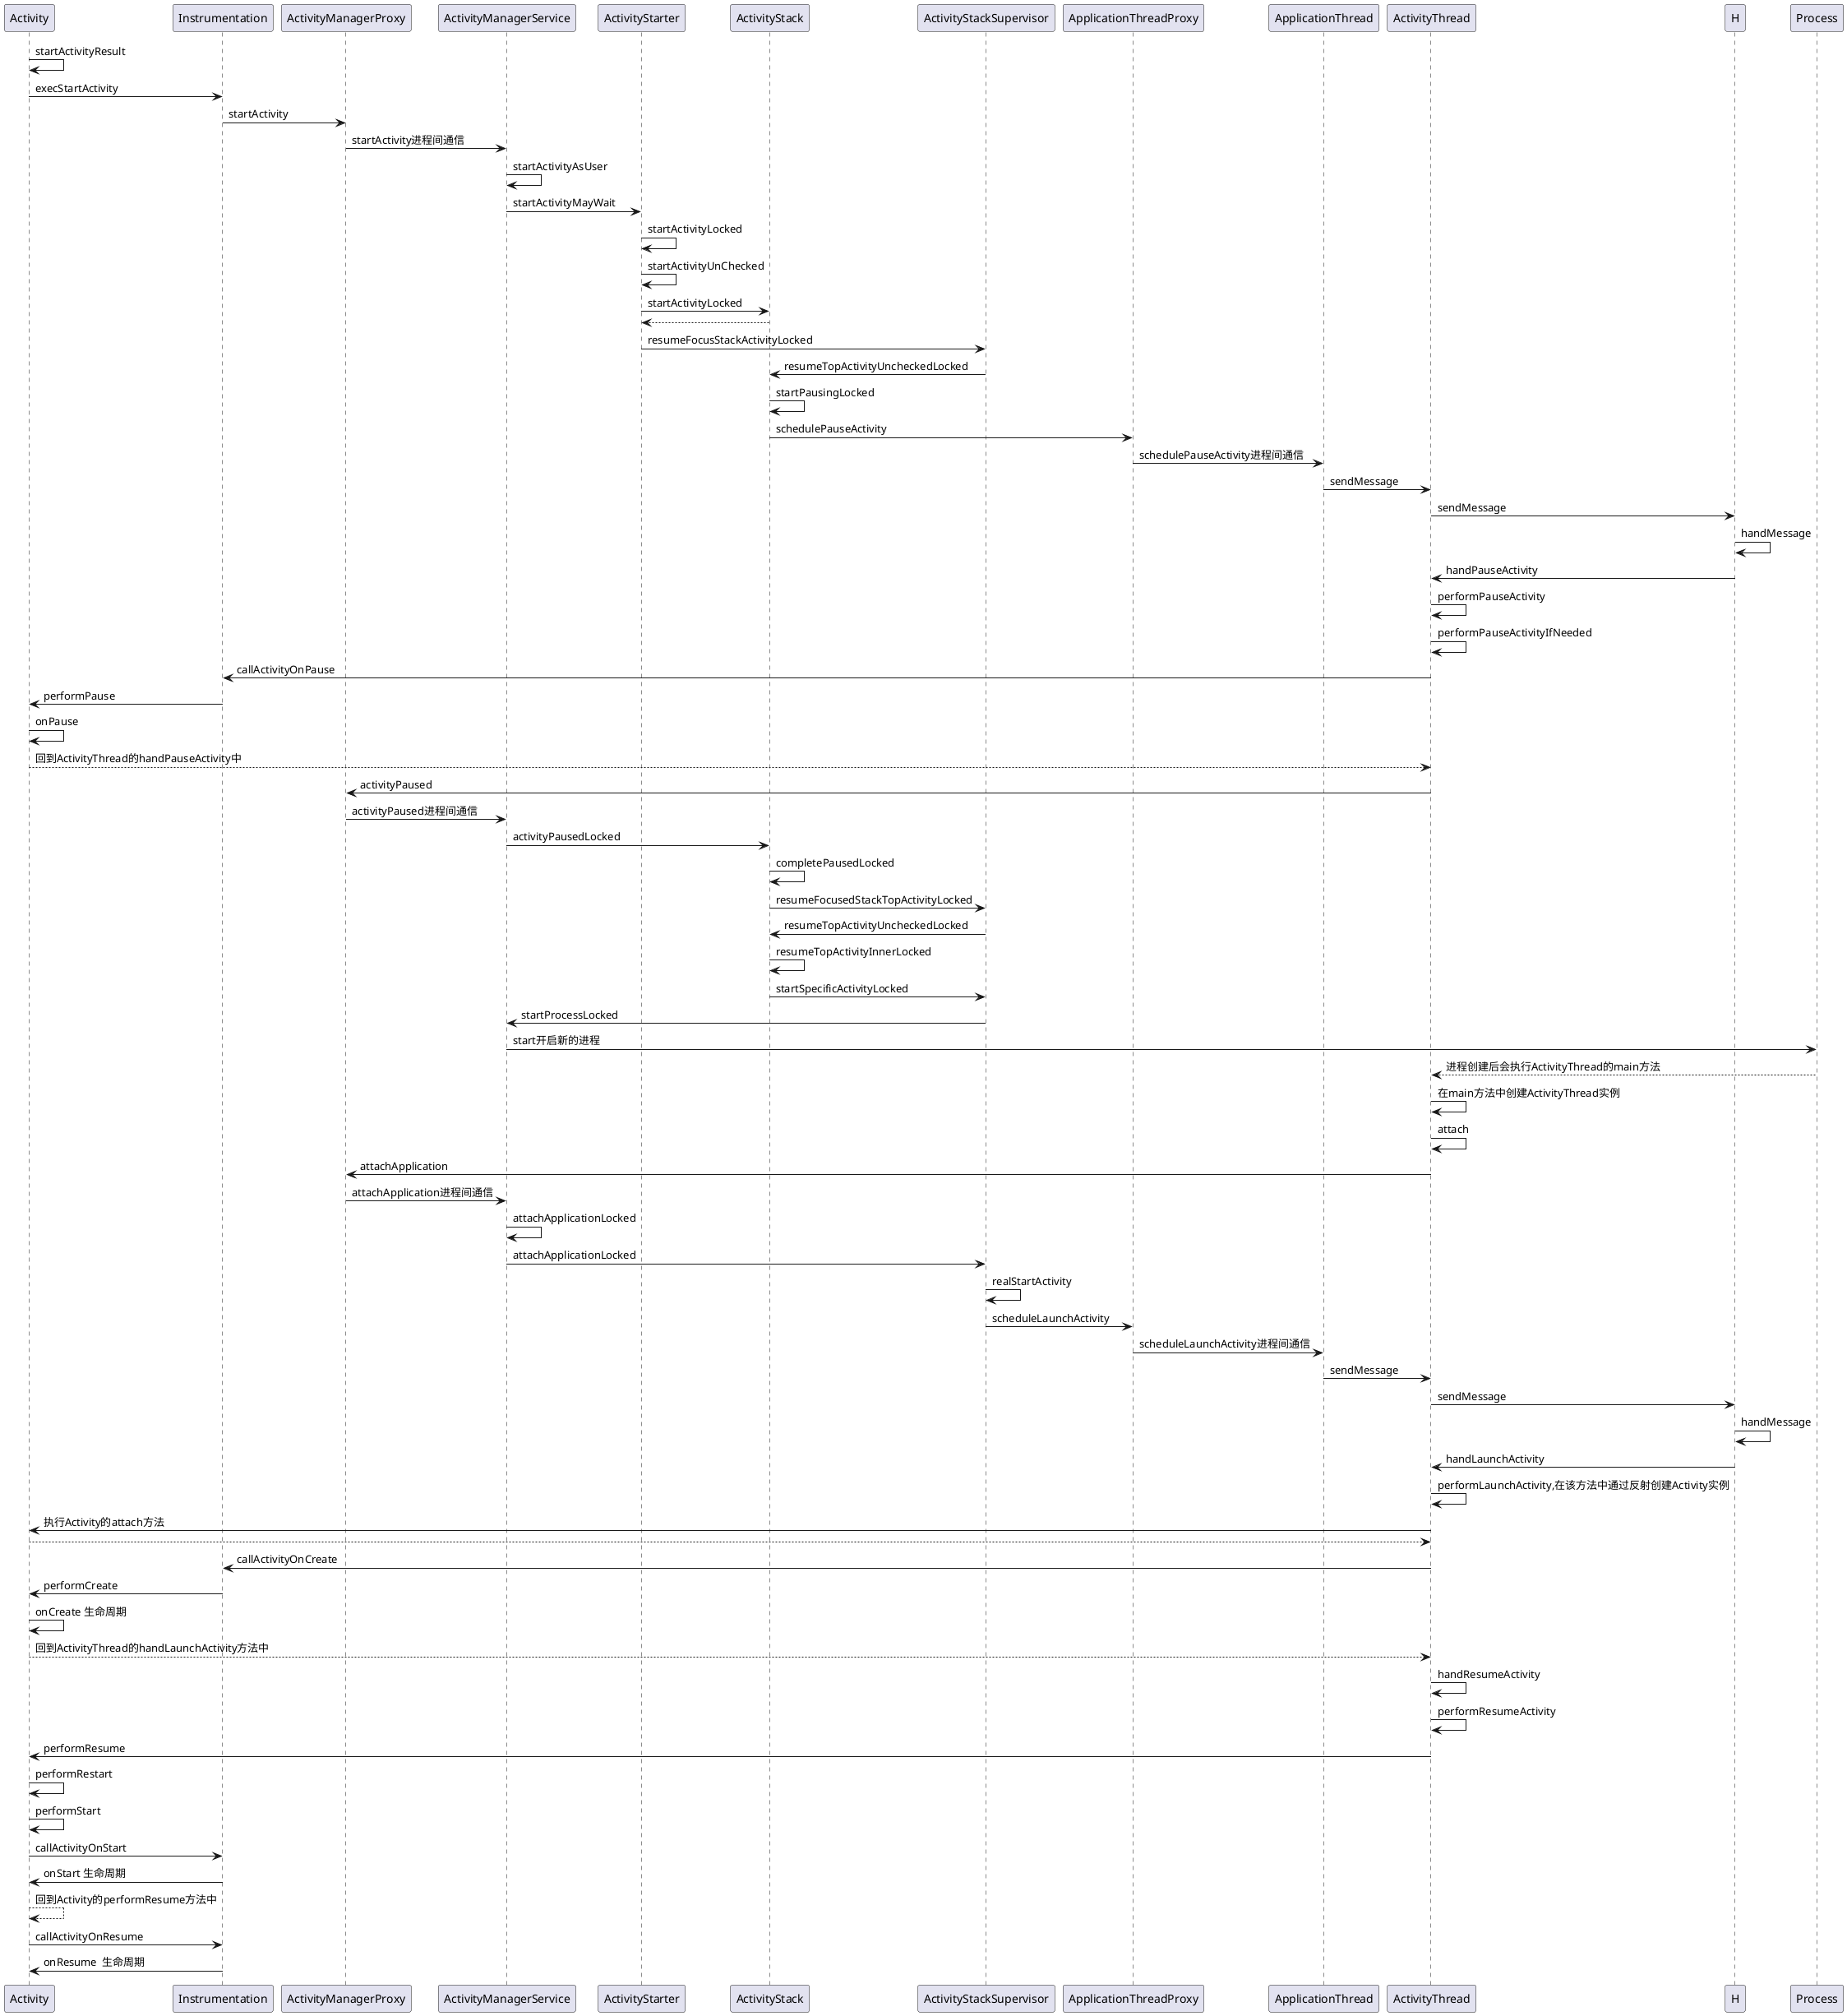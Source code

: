 @startuml
Activity->Activity: startActivityResult
Activity->Instrumentation:  execStartActivity
Instrumentation->ActivityManagerProxy:  startActivity
ActivityManagerProxy->ActivityManagerService:   startActivity进程间通信
ActivityManagerService->ActivityManagerService: startActivityAsUser
ActivityManagerService->ActivityStarter:    startActivityMayWait
ActivityStarter->ActivityStarter:   startActivityLocked
ActivityStarter->ActivityStarter:   startActivityUnChecked
ActivityStarter->ActivityStack:     startActivityLocked
ActivityStarter<--ActivityStack
ActivityStarter->ActivityStackSupervisor:   resumeFocusStackActivityLocked
ActivityStackSupervisor->ActivityStack:     resumeTopActivityUncheckedLocked
ActivityStack->ActivityStack:   startPausingLocked
ActivityStack->ApplicationThreadProxy:  schedulePauseActivity
ApplicationThreadProxy->ApplicationThread:  schedulePauseActivity进程间通信
ApplicationThread->ActivityThread:  sendMessage
ActivityThread->H:  sendMessage
H->H:   handMessage
H->ActivityThread:  handPauseActivity
ActivityThread->ActivityThread: performPauseActivity
ActivityThread->ActivityThread: performPauseActivityIfNeeded
ActivityThread->Instrumentation:    callActivityOnPause
Instrumentation->Activity:  performPause
Activity->Activity: onPause
Activity-->ActivityThread:  回到ActivityThread的handPauseActivity中
ActivityThread->ActivityManagerProxy:   activityPaused
ActivityManagerProxy->ActivityManagerService:   activityPaused进程间通信
ActivityManagerService->ActivityStack:  activityPausedLocked
ActivityStack->ActivityStack:   completePausedLocked
ActivityStack->ActivityStackSupervisor: resumeFocusedStackTopActivityLocked
ActivityStackSupervisor->ActivityStack: resumeTopActivityUncheckedLocked
ActivityStack->ActivityStack:   resumeTopActivityInnerLocked
ActivityStack->ActivityStackSupervisor:     startSpecificActivityLocked
ActivityStackSupervisor->ActivityManagerService:    startProcessLocked
ActivityManagerService->Process:    start开启新的进程
Process-->ActivityThread:   进程创建后会执行ActivityThread的main方法
ActivityThread->ActivityThread: 在main方法中创建ActivityThread实例
ActivityThread->ActivityThread: attach
ActivityThread->ActivityManagerProxy:   attachApplication
ActivityManagerProxy->ActivityManagerService:   attachApplication进程间通信
ActivityManagerService->ActivityManagerService: attachApplicationLocked
ActivityManagerService->ActivityStackSupervisor:    attachApplicationLocked
ActivityStackSupervisor->ActivityStackSupervisor:   realStartActivity
ActivityStackSupervisor->ApplicationThreadProxy:    scheduleLaunchActivity
ApplicationThreadProxy->ApplicationThread:   scheduleLaunchActivity进程间通信
ApplicationThread->ActivityThread:  sendMessage
ActivityThread->H:  sendMessage
H->H:   handMessage
H->ActivityThread:  handLaunchActivity
ActivityThread->ActivityThread: performLaunchActivity,在该方法中通过反射创建Activity实例
ActivityThread->Activity:   执行Activity的attach方法
Activity-->ActivityThread
ActivityThread->Instrumentation:   callActivityOnCreate
Instrumentation->Activity:  performCreate
Activity->Activity: onCreate 生命周期
Activity-->ActivityThread:回到ActivityThread的handLaunchActivity方法中
ActivityThread->ActivityThread: handResumeActivity
ActivityThread->ActivityThread: performResumeActivity
ActivityThread->Activity:   performResume
Activity->Activity: performRestart
Activity->Activity: performStart
Activity->Instrumentation:  callActivityOnStart
Instrumentation->Activity:  onStart 生命周期
Activity-->Activity: 回到Activity的performResume方法中
Activity->Instrumentation: callActivityOnResume
Instrumentation->Activity:  onResume  生命周期
@enduml